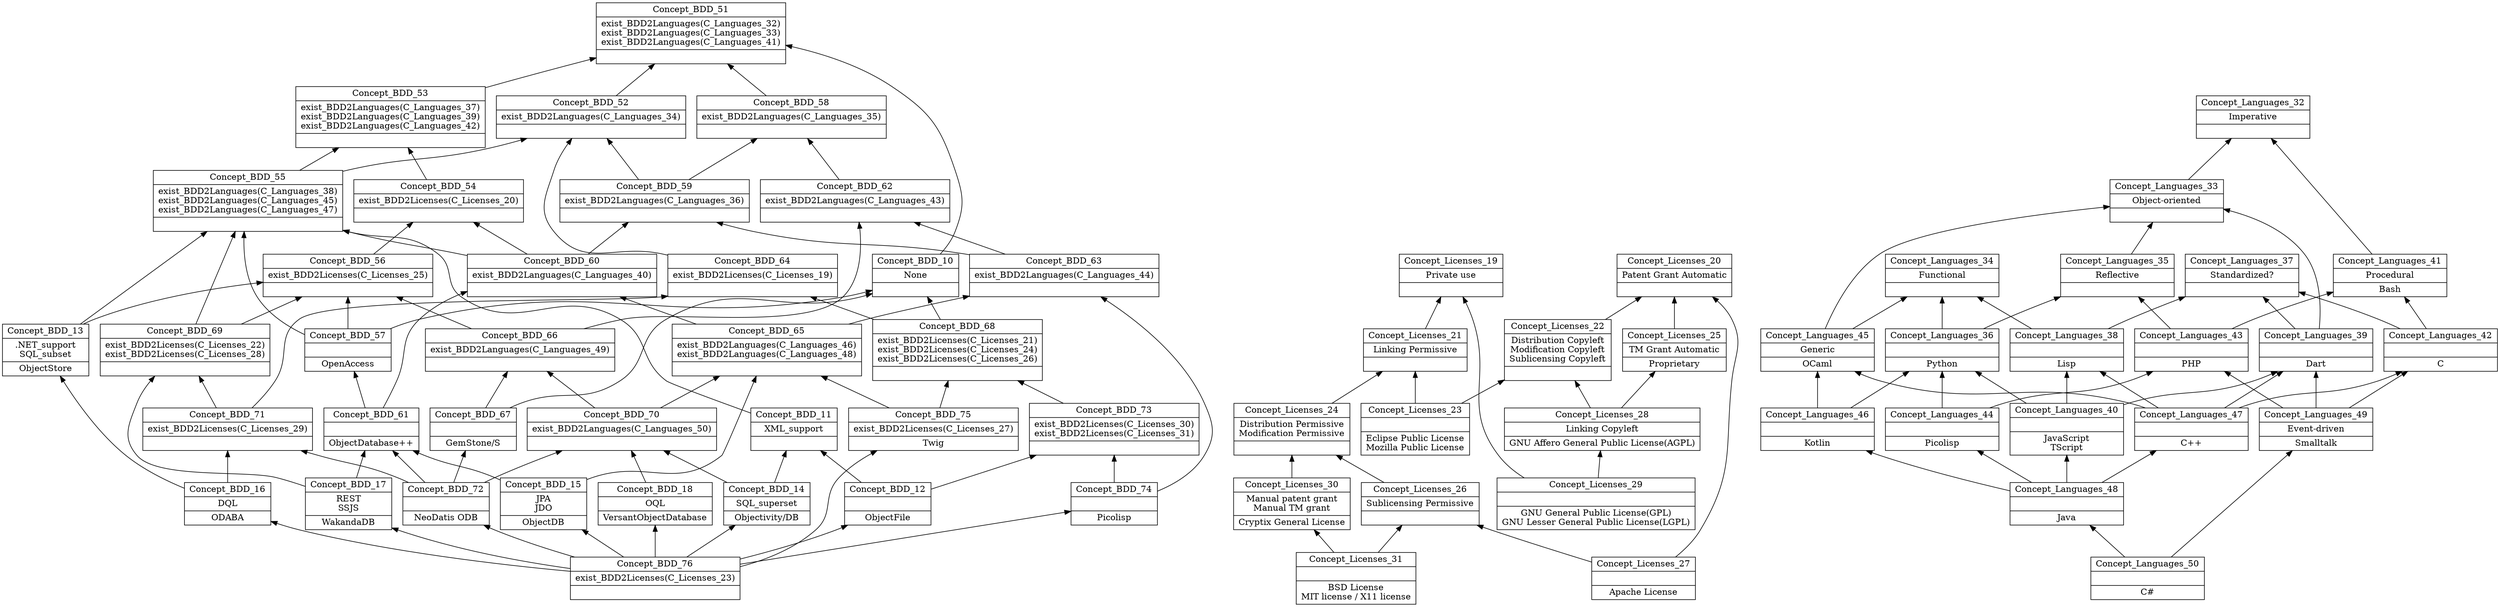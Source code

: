 digraph G { 
	rankdir=BT;
subgraph BDD { 
label="BDD";
51 [shape=record,label="{Concept_BDD_51|exist_BDD2Languages(C_Languages_32)\nexist_BDD2Languages(C_Languages_33)\nexist_BDD2Languages(C_Languages_41)\n|}"];
52 [shape=record,label="{Concept_BDD_52|exist_BDD2Languages(C_Languages_34)\n|}"];
53 [shape=record,label="{Concept_BDD_53|exist_BDD2Languages(C_Languages_37)\nexist_BDD2Languages(C_Languages_39)\nexist_BDD2Languages(C_Languages_42)\n|}"];
54 [shape=record,label="{Concept_BDD_54|exist_BDD2Licenses(C_Licenses_20)\n|}"];
55 [shape=record,label="{Concept_BDD_55|exist_BDD2Languages(C_Languages_38)\nexist_BDD2Languages(C_Languages_45)\nexist_BDD2Languages(C_Languages_47)\n|}"];
56 [shape=record,label="{Concept_BDD_56|exist_BDD2Licenses(C_Licenses_25)\n|}"];
10 [shape=record,label="{Concept_BDD_10|None\n|}"];
57 [shape=record,label="{Concept_BDD_57||OpenAccess\n}"];
58 [shape=record,label="{Concept_BDD_58|exist_BDD2Languages(C_Languages_35)\n|}"];
59 [shape=record,label="{Concept_BDD_59|exist_BDD2Languages(C_Languages_36)\n|}"];
60 [shape=record,label="{Concept_BDD_60|exist_BDD2Languages(C_Languages_40)\n|}"];
61 [shape=record,label="{Concept_BDD_61||ObjectDatabase++\n}"];
62 [shape=record,label="{Concept_BDD_62|exist_BDD2Languages(C_Languages_43)\n|}"];
63 [shape=record,label="{Concept_BDD_63|exist_BDD2Languages(C_Languages_44)\n|}"];
64 [shape=record,label="{Concept_BDD_64|exist_BDD2Licenses(C_Licenses_19)\n|}"];
65 [shape=record,label="{Concept_BDD_65|exist_BDD2Languages(C_Languages_46)\nexist_BDD2Languages(C_Languages_48)\n|}"];
66 [shape=record,label="{Concept_BDD_66|exist_BDD2Languages(C_Languages_49)\n|}"];
67 [shape=record,label="{Concept_BDD_67||GemStone/S\n}"];
68 [shape=record,label="{Concept_BDD_68|exist_BDD2Licenses(C_Licenses_21)\nexist_BDD2Licenses(C_Licenses_24)\nexist_BDD2Licenses(C_Licenses_26)\n|}"];
69 [shape=record,label="{Concept_BDD_69|exist_BDD2Licenses(C_Licenses_22)\nexist_BDD2Licenses(C_Licenses_28)\n|}"];
70 [shape=record,label="{Concept_BDD_70|exist_BDD2Languages(C_Languages_50)\n|}"];
11 [shape=record,label="{Concept_BDD_11|XML_support\n|}"];
13 [shape=record,label="{Concept_BDD_13|.NET_support\nSQL_subset\n|ObjectStore\n}"];
71 [shape=record,label="{Concept_BDD_71|exist_BDD2Licenses(C_Licenses_29)\n|}"];
72 [shape=record,label="{Concept_BDD_72||NeoDatis ODB\n}"];
73 [shape=record,label="{Concept_BDD_73|exist_BDD2Licenses(C_Licenses_30)\nexist_BDD2Licenses(C_Licenses_31)\n|}"];
74 [shape=record,label="{Concept_BDD_74||Picolisp\n}"];
12 [shape=record,label="{Concept_BDD_12||ObjectFile\n}"];
14 [shape=record,label="{Concept_BDD_14|SQL_superset\n|Objectivity/DB\n}"];
15 [shape=record,label="{Concept_BDD_15|JPA\nJDO\n|ObjectDB\n}"];
16 [shape=record,label="{Concept_BDD_16|DQL\n|ODABA\n}"];
17 [shape=record,label="{Concept_BDD_17|REST\nSSJS\n|WakandaDB\n}"];
18 [shape=record,label="{Concept_BDD_18|OQL\n|VersantObjectDatabase\n}"];
75 [shape=record,label="{Concept_BDD_75|exist_BDD2Licenses(C_Licenses_27)\n|Twig\n}"];
76 [shape=record,label="{Concept_BDD_76|exist_BDD2Licenses(C_Licenses_23)\n|}"];
	52 -> 51
	53 -> 51
	10 -> 51
	58 -> 51
	55 -> 52
	59 -> 52
	64 -> 52
	54 -> 53
	55 -> 53
	56 -> 54
	60 -> 54
	57 -> 55
	60 -> 55
	69 -> 55
	11 -> 55
	13 -> 55
	57 -> 56
	66 -> 56
	69 -> 56
	13 -> 56
	57 -> 10
	67 -> 10
	68 -> 10
	61 -> 57
	59 -> 58
	62 -> 58
	60 -> 59
	63 -> 59
	61 -> 60
	65 -> 60
	72 -> 61
	15 -> 61
	17 -> 61
	63 -> 62
	66 -> 62
	65 -> 63
	74 -> 63
	68 -> 64
	71 -> 64
	70 -> 65
	15 -> 65
	75 -> 65
	67 -> 66
	70 -> 66
	72 -> 67
	73 -> 68
	75 -> 68
	71 -> 69
	17 -> 69
	72 -> 70
	14 -> 70
	18 -> 70
	12 -> 11
	14 -> 11
	16 -> 13
	72 -> 71
	16 -> 71
	76 -> 72
	74 -> 73
	12 -> 73
	76 -> 74
	76 -> 12
	76 -> 14
	76 -> 15
	76 -> 16
	76 -> 17
	76 -> 18
	76 -> 75
}
subgraph Licenses { 
label="Licenses";
19 [shape=record,label="{Concept_Licenses_19|Private use\n|}"];
20 [shape=record,label="{Concept_Licenses_20|Patent Grant Automatic\n|}"];
21 [shape=record,label="{Concept_Licenses_21|Linking Permissive\n|}"];
22 [shape=record,label="{Concept_Licenses_22|Distribution Copyleft\nModification Copyleft\nSublicensing Copyleft\n|}"];
23 [shape=record,label="{Concept_Licenses_23||Eclipse Public License\nMozilla Public License\n}"];
24 [shape=record,label="{Concept_Licenses_24|Distribution Permissive\nModification Permissive\n|}"];
25 [shape=record,label="{Concept_Licenses_25|TM Grant Automatic\n|Proprietary\n}"];
26 [shape=record,label="{Concept_Licenses_26|Sublicensing Permissive\n|}"];
27 [shape=record,label="{Concept_Licenses_27||Apache License\n}"];
28 [shape=record,label="{Concept_Licenses_28|Linking Copyleft\n|GNU Affero General Public License(AGPL)\n}"];
29 [shape=record,label="{Concept_Licenses_29||GNU General Public License(GPL)\nGNU Lesser General Public License(LGPL)\n}"];
30 [shape=record,label="{Concept_Licenses_30|Manual patent grant\nManual TM grant\n|Cryptix General License\n}"];
31 [shape=record,label="{Concept_Licenses_31||BSD License\nMIT license / X11 license\n}"];
	21 -> 19
	29 -> 19
	22 -> 20
	25 -> 20
	27 -> 20
	23 -> 21
	24 -> 21
	23 -> 22
	28 -> 22
	26 -> 24
	30 -> 24
	28 -> 25
	27 -> 26
	31 -> 26
	29 -> 28
	31 -> 30
}
subgraph Languages { 
label="Languages";
32 [shape=record,label="{Concept_Languages_32|Imperative\n|}"];
33 [shape=record,label="{Concept_Languages_33|Object-oriented\n|}"];
34 [shape=record,label="{Concept_Languages_34|Functional\n|}"];
35 [shape=record,label="{Concept_Languages_35|Reflective\n|}"];
36 [shape=record,label="{Concept_Languages_36||Python\n}"];
37 [shape=record,label="{Concept_Languages_37|Standardized?\n|}"];
38 [shape=record,label="{Concept_Languages_38||Lisp\n}"];
39 [shape=record,label="{Concept_Languages_39||Dart\n}"];
40 [shape=record,label="{Concept_Languages_40||JavaScript\nTScript\n}"];
41 [shape=record,label="{Concept_Languages_41|Procedural\n|Bash\n}"];
42 [shape=record,label="{Concept_Languages_42||C\n}"];
43 [shape=record,label="{Concept_Languages_43||PHP\n}"];
44 [shape=record,label="{Concept_Languages_44||Picolisp\n}"];
45 [shape=record,label="{Concept_Languages_45|Generic\n|OCaml\n}"];
46 [shape=record,label="{Concept_Languages_46||Kotlin\n}"];
47 [shape=record,label="{Concept_Languages_47||C++\n}"];
48 [shape=record,label="{Concept_Languages_48||Java\n}"];
49 [shape=record,label="{Concept_Languages_49|Event-driven\n|Smalltalk\n}"];
50 [shape=record,label="{Concept_Languages_50||C#\n}"];
	33 -> 32
	41 -> 32
	35 -> 33
	39 -> 33
	45 -> 33
	36 -> 34
	38 -> 34
	45 -> 34
	36 -> 35
	43 -> 35
	40 -> 36
	44 -> 36
	46 -> 36
	38 -> 37
	39 -> 37
	42 -> 37
	40 -> 38
	47 -> 38
	40 -> 39
	47 -> 39
	49 -> 39
	48 -> 40
	42 -> 41
	43 -> 41
	47 -> 42
	49 -> 42
	44 -> 43
	49 -> 43
	48 -> 44
	46 -> 45
	47 -> 45
	48 -> 46
	48 -> 47
	50 -> 48
	50 -> 49
}
}